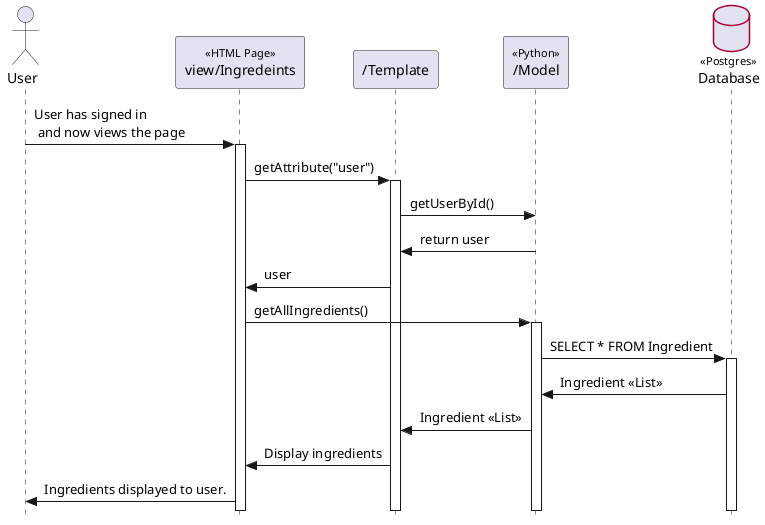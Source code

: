 @startuml customerViewsProductPage

' === Style Tweaks ===

skinparam {
  Style StrictUML
  RoundCorner 5
  ParticipantPadding 10
  Padding 2
  SequenceStereotype {
    Font {
      Size 11
      Style plain
    }
  }
  Database {
	BorderColor #A80036
  }
}


' === Actors / Participants

actor "User" as user
participant "view/Ingredeints" as viewIngredients << HTML Page >>
participant "/Template" as template
participant "/Model" as model << Python >>
database "Database" as db <<Postgres>>


' === Interactions ===

user -> viewIngredients++ : User has signed in\n and now views the page

viewIngredients -> template++ : getAttribute("user")
template -> model : getUserById()
model -> template : return user
template -> viewIngredients : user


viewIngredients -> model++ : getAllIngredients()
model -> db++ : SELECT * FROM Ingredient
db -> model : Ingredient <<List>>
model -> template : Ingredient <<List>>

template -> viewIngredients : Display ingredients
viewIngredients -> user : Ingredients displayed to user.


@enduml